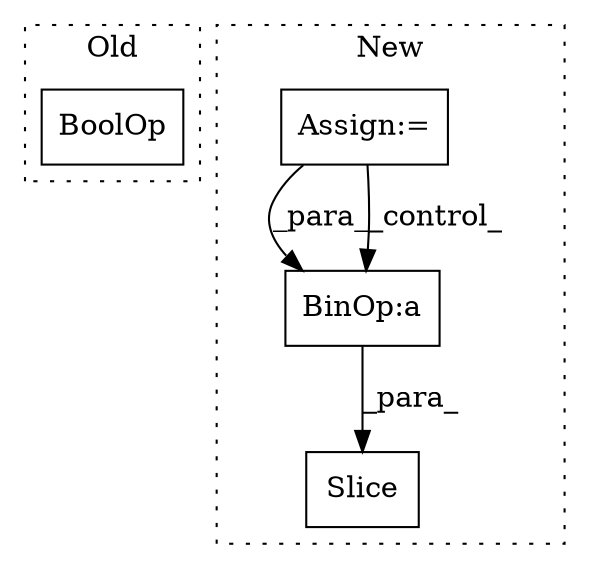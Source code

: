 digraph G {
subgraph cluster0 {
1 [label="BoolOp" a="72" s="2263" l="31" shape="box"];
label = "Old";
style="dotted";
}
subgraph cluster1 {
2 [label="Slice" a="80" s="3222" l="10" shape="box"];
3 [label="BinOp:a" a="82" s="3225" l="1" shape="box"];
4 [label="Assign:=" a="68" s="2292" l="3" shape="box"];
label = "New";
style="dotted";
}
3 -> 2 [label="_para_"];
4 -> 3 [label="_para_"];
4 -> 3 [label="_control_"];
}